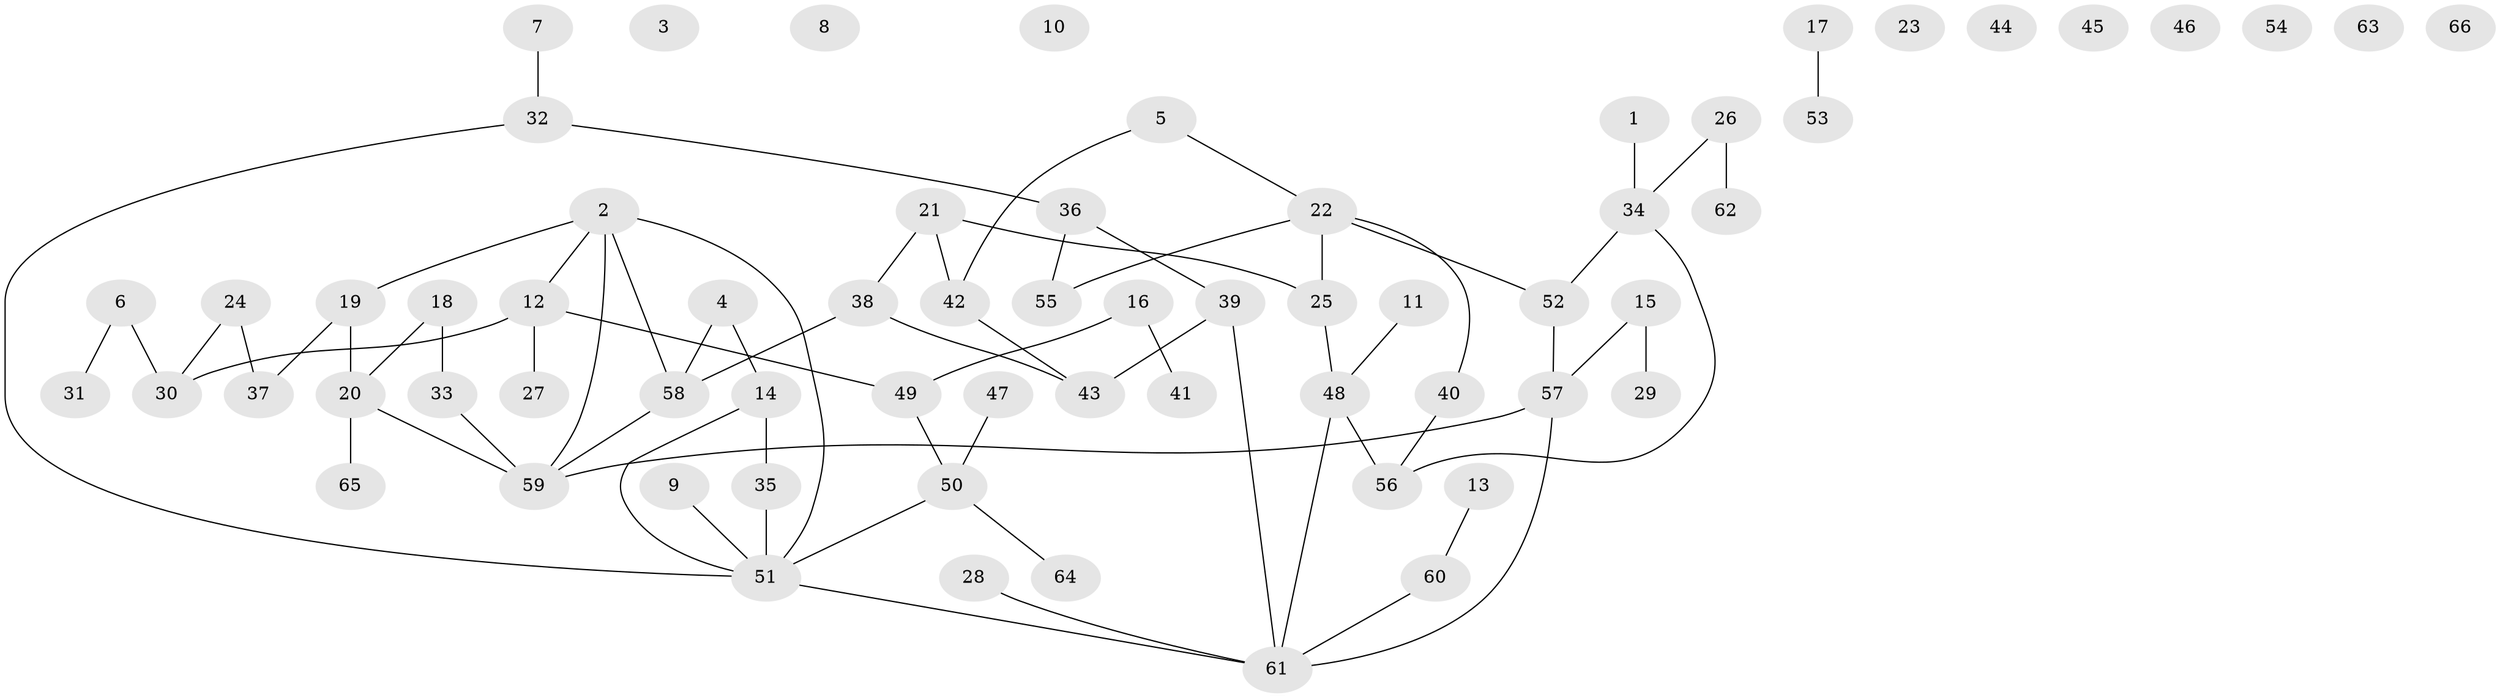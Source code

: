 // coarse degree distribution, {0: 0.3333333333333333, 2: 0.15151515151515152, 1: 0.2727272727272727, 3: 0.09090909090909091, 5: 0.09090909090909091, 6: 0.030303030303030304, 7: 0.030303030303030304}
// Generated by graph-tools (version 1.1) at 2025/43/03/04/25 21:43:22]
// undirected, 66 vertices, 71 edges
graph export_dot {
graph [start="1"]
  node [color=gray90,style=filled];
  1;
  2;
  3;
  4;
  5;
  6;
  7;
  8;
  9;
  10;
  11;
  12;
  13;
  14;
  15;
  16;
  17;
  18;
  19;
  20;
  21;
  22;
  23;
  24;
  25;
  26;
  27;
  28;
  29;
  30;
  31;
  32;
  33;
  34;
  35;
  36;
  37;
  38;
  39;
  40;
  41;
  42;
  43;
  44;
  45;
  46;
  47;
  48;
  49;
  50;
  51;
  52;
  53;
  54;
  55;
  56;
  57;
  58;
  59;
  60;
  61;
  62;
  63;
  64;
  65;
  66;
  1 -- 34;
  2 -- 12;
  2 -- 19;
  2 -- 51;
  2 -- 58;
  2 -- 59;
  4 -- 14;
  4 -- 58;
  5 -- 22;
  5 -- 42;
  6 -- 30;
  6 -- 31;
  7 -- 32;
  9 -- 51;
  11 -- 48;
  12 -- 27;
  12 -- 30;
  12 -- 49;
  13 -- 60;
  14 -- 35;
  14 -- 51;
  15 -- 29;
  15 -- 57;
  16 -- 41;
  16 -- 49;
  17 -- 53;
  18 -- 20;
  18 -- 33;
  19 -- 20;
  19 -- 37;
  20 -- 59;
  20 -- 65;
  21 -- 25;
  21 -- 38;
  21 -- 42;
  22 -- 25;
  22 -- 40;
  22 -- 52;
  22 -- 55;
  24 -- 30;
  24 -- 37;
  25 -- 48;
  26 -- 34;
  26 -- 62;
  28 -- 61;
  32 -- 36;
  32 -- 51;
  33 -- 59;
  34 -- 52;
  34 -- 56;
  35 -- 51;
  36 -- 39;
  36 -- 55;
  38 -- 43;
  38 -- 58;
  39 -- 43;
  39 -- 61;
  40 -- 56;
  42 -- 43;
  47 -- 50;
  48 -- 56;
  48 -- 61;
  49 -- 50;
  50 -- 51;
  50 -- 64;
  51 -- 61;
  52 -- 57;
  57 -- 59;
  57 -- 61;
  58 -- 59;
  60 -- 61;
}
